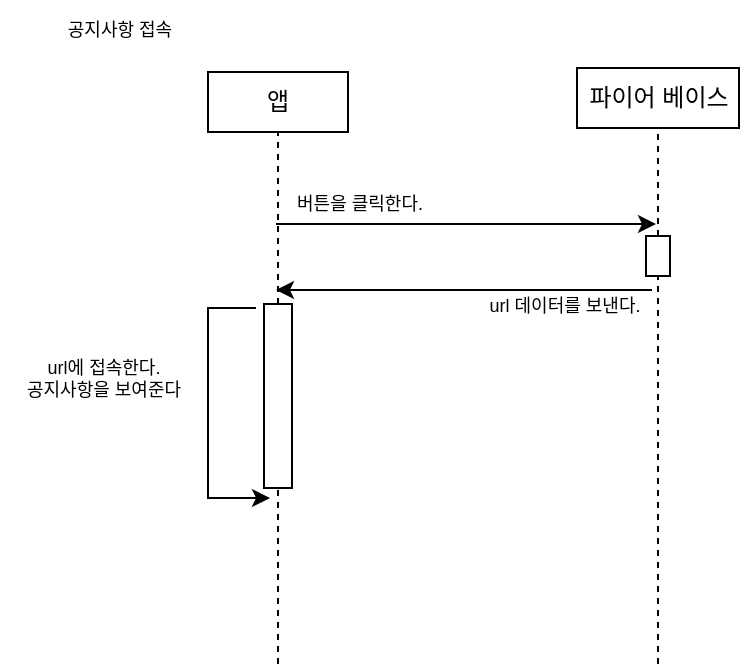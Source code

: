 <mxfile version="15.5.4" type="github">
  <diagram id="kgpKYQtTHZ0yAKxKKP6v" name="Page-1">
    <mxGraphModel dx="1422" dy="794" grid="0" gridSize="10" guides="1" tooltips="1" connect="1" arrows="1" fold="1" page="1" pageScale="1" pageWidth="850" pageHeight="1100" math="0" shadow="0">
      <root>
        <mxCell id="0" />
        <mxCell id="1" parent="0" />
        <mxCell id="Y4GT3gBi2JhhcLNgpZ-k-1" value="앱" style="rounded=0;whiteSpace=wrap;html=1;" parent="1" vertex="1">
          <mxGeometry x="226" y="194" width="70" height="30" as="geometry" />
        </mxCell>
        <mxCell id="Y4GT3gBi2JhhcLNgpZ-k-2" value="파이어 베이스" style="rounded=0;whiteSpace=wrap;html=1;" parent="1" vertex="1">
          <mxGeometry x="410.5" y="192" width="81" height="30" as="geometry" />
        </mxCell>
        <mxCell id="Y4GT3gBi2JhhcLNgpZ-k-4" value="" style="endArrow=none;dashed=1;html=1;rounded=0;entryX=0.5;entryY=1;entryDx=0;entryDy=0;startArrow=none;" parent="1" source="Y4GT3gBi2JhhcLNgpZ-k-21" target="Y4GT3gBi2JhhcLNgpZ-k-1" edge="1">
          <mxGeometry width="50" height="50" relative="1" as="geometry">
            <mxPoint x="261" y="490" as="sourcePoint" />
            <mxPoint x="450" y="360" as="targetPoint" />
          </mxGeometry>
        </mxCell>
        <mxCell id="Y4GT3gBi2JhhcLNgpZ-k-5" value="" style="endArrow=none;dashed=1;html=1;rounded=0;entryX=0.5;entryY=1;entryDx=0;entryDy=0;startArrow=none;" parent="1" source="Y4GT3gBi2JhhcLNgpZ-k-11" target="Y4GT3gBi2JhhcLNgpZ-k-2" edge="1">
          <mxGeometry width="50" height="50" relative="1" as="geometry">
            <mxPoint x="385" y="490" as="sourcePoint" />
            <mxPoint x="450" y="360" as="targetPoint" />
          </mxGeometry>
        </mxCell>
        <mxCell id="Y4GT3gBi2JhhcLNgpZ-k-7" value="" style="endArrow=classic;html=1;rounded=0;" parent="1" edge="1">
          <mxGeometry width="50" height="50" relative="1" as="geometry">
            <mxPoint x="260" y="270" as="sourcePoint" />
            <mxPoint x="450" y="270" as="targetPoint" />
          </mxGeometry>
        </mxCell>
        <mxCell id="Y4GT3gBi2JhhcLNgpZ-k-8" value="&lt;font style=&quot;font-size: 9px&quot;&gt;버튼을 클릭한다.&lt;/font&gt;" style="text;html=1;strokeColor=none;fillColor=none;align=center;verticalAlign=middle;whiteSpace=wrap;rounded=0;fontSize=5;" parent="1" vertex="1">
          <mxGeometry x="260" y="250" width="84" height="20" as="geometry" />
        </mxCell>
        <mxCell id="Y4GT3gBi2JhhcLNgpZ-k-11" value="" style="rounded=0;whiteSpace=wrap;html=1;fontSize=9;" parent="1" vertex="1">
          <mxGeometry x="445" y="276" width="12" height="20" as="geometry" />
        </mxCell>
        <mxCell id="Y4GT3gBi2JhhcLNgpZ-k-13" value="" style="endArrow=none;dashed=1;html=1;rounded=0;entryX=0.5;entryY=1;entryDx=0;entryDy=0;" parent="1" target="Y4GT3gBi2JhhcLNgpZ-k-11" edge="1">
          <mxGeometry width="50" height="50" relative="1" as="geometry">
            <mxPoint x="451" y="490" as="sourcePoint" />
            <mxPoint x="385" y="250" as="targetPoint" />
          </mxGeometry>
        </mxCell>
        <mxCell id="Y4GT3gBi2JhhcLNgpZ-k-16" value="" style="endArrow=classic;html=1;rounded=0;fontSize=9;" parent="1" edge="1">
          <mxGeometry width="50" height="50" relative="1" as="geometry">
            <mxPoint x="448" y="303" as="sourcePoint" />
            <mxPoint x="260" y="303" as="targetPoint" />
          </mxGeometry>
        </mxCell>
        <mxCell id="Y4GT3gBi2JhhcLNgpZ-k-20" value="url 데이터를 보낸다." style="text;html=1;strokeColor=none;fillColor=none;align=center;verticalAlign=middle;whiteSpace=wrap;rounded=0;fontSize=9;" parent="1" vertex="1">
          <mxGeometry x="355" y="296" width="99" height="30" as="geometry" />
        </mxCell>
        <mxCell id="Y4GT3gBi2JhhcLNgpZ-k-21" value="" style="rounded=0;whiteSpace=wrap;html=1;fontSize=9;" parent="1" vertex="1">
          <mxGeometry x="254" y="310" width="14" height="92" as="geometry" />
        </mxCell>
        <mxCell id="Y4GT3gBi2JhhcLNgpZ-k-22" value="" style="endArrow=none;dashed=1;html=1;rounded=0;entryX=0.5;entryY=1;entryDx=0;entryDy=0;" parent="1" target="Y4GT3gBi2JhhcLNgpZ-k-21" edge="1">
          <mxGeometry width="50" height="50" relative="1" as="geometry">
            <mxPoint x="261" y="490" as="sourcePoint" />
            <mxPoint x="261" y="224.0" as="targetPoint" />
          </mxGeometry>
        </mxCell>
        <mxCell id="Y4GT3gBi2JhhcLNgpZ-k-24" value="" style="endArrow=classic;html=1;rounded=0;fontSize=9;edgeStyle=orthogonalEdgeStyle;" parent="1" edge="1">
          <mxGeometry width="50" height="50" relative="1" as="geometry">
            <mxPoint x="249.97" y="312" as="sourcePoint" />
            <mxPoint x="257" y="407" as="targetPoint" />
            <Array as="points">
              <mxPoint x="226" y="312" />
              <mxPoint x="226" y="407" />
              <mxPoint x="257" y="407" />
            </Array>
          </mxGeometry>
        </mxCell>
        <mxCell id="Y4GT3gBi2JhhcLNgpZ-k-25" value="url에 접속한다.&lt;br&gt;공지사항을 보여준다" style="text;html=1;strokeColor=none;fillColor=none;align=center;verticalAlign=middle;whiteSpace=wrap;rounded=0;fontSize=9;" parent="1" vertex="1">
          <mxGeometry x="122" y="332" width="104" height="30" as="geometry" />
        </mxCell>
        <mxCell id="Y4GT3gBi2JhhcLNgpZ-k-27" value="공지사항 접속" style="text;html=1;strokeColor=none;fillColor=none;align=center;verticalAlign=middle;whiteSpace=wrap;rounded=0;fontSize=9;" parent="1" vertex="1">
          <mxGeometry x="148" y="158" width="68" height="30" as="geometry" />
        </mxCell>
      </root>
    </mxGraphModel>
  </diagram>
</mxfile>
